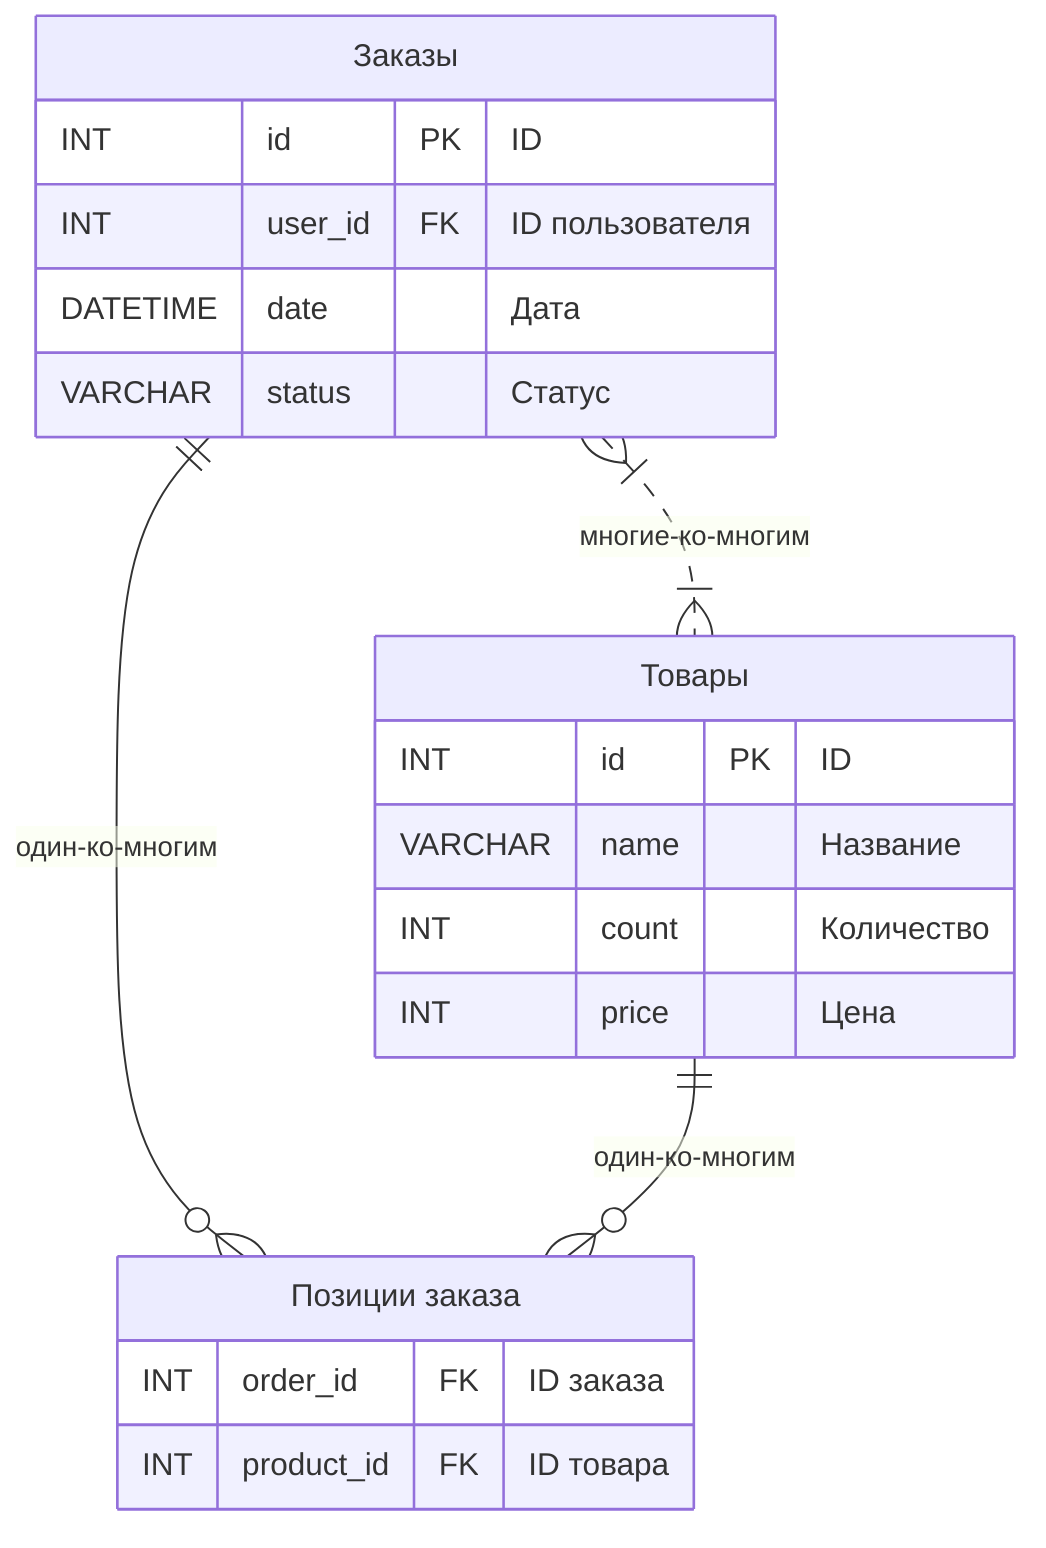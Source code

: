 erDiagram
  products["Товары"] {
    INT id PK "ID"
    VARCHAR name "Название"
    INT count "Количество"
    INT price "Цена"
  }
  orders["Заказы"] {
    INT id PK "ID"
    INT user_id FK "ID пользователя"
    DATETIME date "Дата"
    VARCHAR status "Статус"
  }
  orders_details["Позиции заказа"] {
    INT order_id FK "ID заказа"
    INT product_id FK "ID товара"
  }
  orders ||--o{ orders_details : "один-ко-многим"
  products ||--o{ orders_details : "один-ко-многим"
  orders }|..|{ products : "многие-ко-многим"